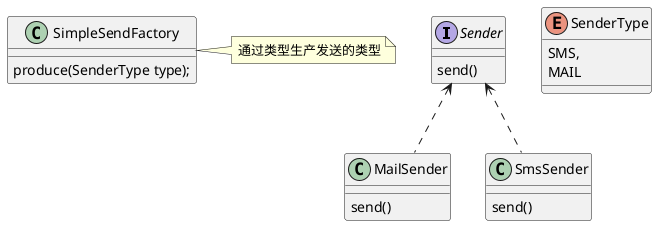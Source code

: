 @startuml
interface Sender {
    send()
}
class MailSender {
    send()
}
class SmsSender {
send()
}

Sender <.. MailSender
Sender <.. SmsSender


class SimpleSendFactory {
    produce(SenderType type);
}
note right of SimpleSendFactory: 通过类型生产发送的类型

enum SenderType {
    SMS,
    MAIL
}


@enduml